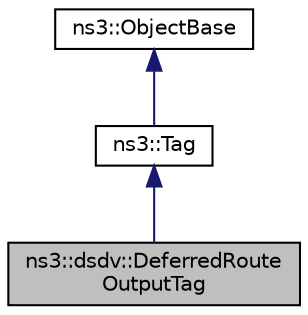 digraph "ns3::dsdv::DeferredRouteOutputTag"
{
 // LATEX_PDF_SIZE
  edge [fontname="Helvetica",fontsize="10",labelfontname="Helvetica",labelfontsize="10"];
  node [fontname="Helvetica",fontsize="10",shape=record];
  Node1 [label="ns3::dsdv::DeferredRoute\lOutputTag",height=0.2,width=0.4,color="black", fillcolor="grey75", style="filled", fontcolor="black",tooltip="Tag used by DSDV implementation."];
  Node2 -> Node1 [dir="back",color="midnightblue",fontsize="10",style="solid",fontname="Helvetica"];
  Node2 [label="ns3::Tag",height=0.2,width=0.4,color="black", fillcolor="white", style="filled",URL="$classns3_1_1_tag.html",tooltip="tag a set of bytes in a packet"];
  Node3 -> Node2 [dir="back",color="midnightblue",fontsize="10",style="solid",fontname="Helvetica"];
  Node3 [label="ns3::ObjectBase",height=0.2,width=0.4,color="black", fillcolor="white", style="filled",URL="$classns3_1_1_object_base.html",tooltip="Anchor the ns-3 type and attribute system."];
}
